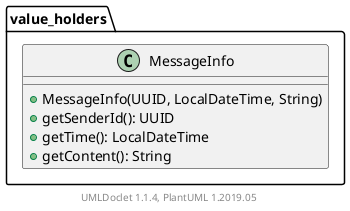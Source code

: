 @startuml

    namespace value_holders {

        class MessageInfo [[MessageInfo.html]] {
            +MessageInfo(UUID, LocalDateTime, String)
            +getSenderId(): UUID
            +getTime(): LocalDateTime
            +getContent(): String
        }

    }


    center footer UMLDoclet 1.1.4, PlantUML 1.2019.05
@enduml
